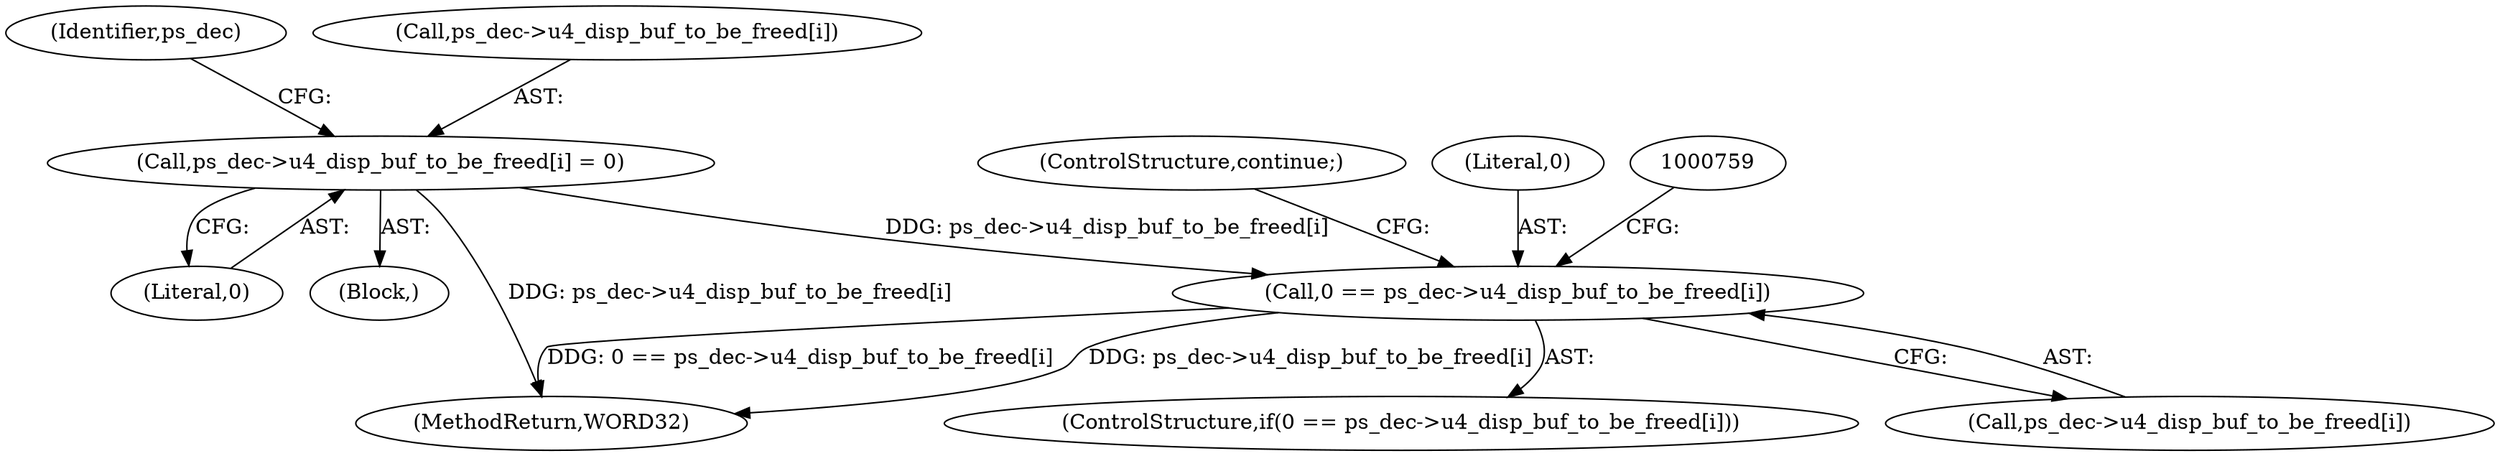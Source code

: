 digraph "0_Android_e629194c62a9a129ce378e08cb1059a8a53f1795_2@API" {
"1000749" [label="(Call,0 == ps_dec->u4_disp_buf_to_be_freed[i])"];
"1000765" [label="(Call,ps_dec->u4_disp_buf_to_be_freed[i] = 0)"];
"1000749" [label="(Call,0 == ps_dec->u4_disp_buf_to_be_freed[i])"];
"1000747" [label="(Block,)"];
"1002052" [label="(MethodReturn,WORD32)"];
"1000771" [label="(Literal,0)"];
"1000775" [label="(Identifier,ps_dec)"];
"1000748" [label="(ControlStructure,if(0 == ps_dec->u4_disp_buf_to_be_freed[i]))"];
"1000756" [label="(ControlStructure,continue;)"];
"1000765" [label="(Call,ps_dec->u4_disp_buf_to_be_freed[i] = 0)"];
"1000750" [label="(Literal,0)"];
"1000751" [label="(Call,ps_dec->u4_disp_buf_to_be_freed[i])"];
"1000766" [label="(Call,ps_dec->u4_disp_buf_to_be_freed[i])"];
"1000749" -> "1000748"  [label="AST: "];
"1000749" -> "1000751"  [label="CFG: "];
"1000750" -> "1000749"  [label="AST: "];
"1000751" -> "1000749"  [label="AST: "];
"1000756" -> "1000749"  [label="CFG: "];
"1000759" -> "1000749"  [label="CFG: "];
"1000749" -> "1002052"  [label="DDG: ps_dec->u4_disp_buf_to_be_freed[i]"];
"1000749" -> "1002052"  [label="DDG: 0 == ps_dec->u4_disp_buf_to_be_freed[i]"];
"1000765" -> "1000749"  [label="DDG: ps_dec->u4_disp_buf_to_be_freed[i]"];
"1000765" -> "1000747"  [label="AST: "];
"1000765" -> "1000771"  [label="CFG: "];
"1000766" -> "1000765"  [label="AST: "];
"1000771" -> "1000765"  [label="AST: "];
"1000775" -> "1000765"  [label="CFG: "];
"1000765" -> "1002052"  [label="DDG: ps_dec->u4_disp_buf_to_be_freed[i]"];
}
